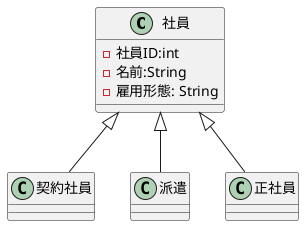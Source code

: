 @startuml 演習
class 社員 {
- 社員ID:int
- 名前:String
- 雇用形態: String
}

class 契約社員{

}

class 派遣{

}

class 正社員{

}

社員 <|-down- 派遣
社員 <|-down- 契約社員
社員 <|-down- 正社員
@enduml